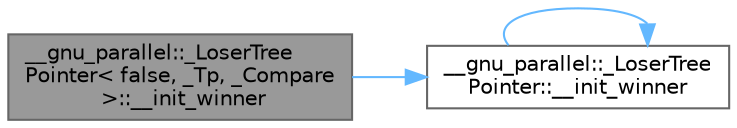 digraph "__gnu_parallel::_LoserTreePointer&lt; false, _Tp, _Compare &gt;::__init_winner"
{
 // LATEX_PDF_SIZE
  bgcolor="transparent";
  edge [fontname=Helvetica,fontsize=10,labelfontname=Helvetica,labelfontsize=10];
  node [fontname=Helvetica,fontsize=10,shape=box,height=0.2,width=0.4];
  rankdir="LR";
  Node1 [id="Node000001",label="__gnu_parallel::_LoserTree\lPointer\< false, _Tp, _Compare\l \>::__init_winner",height=0.2,width=0.4,color="gray40", fillcolor="grey60", style="filled", fontcolor="black",tooltip=" "];
  Node1 -> Node2 [id="edge5_Node000001_Node000002",color="steelblue1",style="solid",tooltip=" "];
  Node2 [id="Node000002",label="__gnu_parallel::_LoserTree\lPointer::__init_winner",height=0.2,width=0.4,color="grey40", fillcolor="white", style="filled",URL="$class____gnu__parallel_1_1___loser_tree_pointer.html#a0bba4193b0f5cd27da594af934a6adc8",tooltip=" "];
  Node2 -> Node2 [id="edge6_Node000002_Node000002",color="steelblue1",style="solid",tooltip=" "];
}
